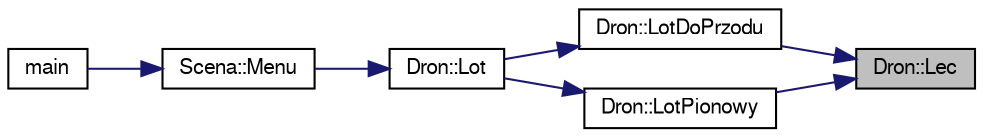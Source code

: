 digraph "Dron::Lec"
{
 // LATEX_PDF_SIZE
  edge [fontname="FreeSans",fontsize="10",labelfontname="FreeSans",labelfontsize="10"];
  node [fontname="FreeSans",fontsize="10",shape=record];
  rankdir="RL";
  Node1 [label="Dron::Lec",height=0.2,width=0.4,color="black", fillcolor="grey75", style="filled", fontcolor="black",tooltip="nowe metody realizujace lot"];
  Node1 -> Node2 [dir="back",color="midnightblue",fontsize="10",style="solid",fontname="FreeSans"];
  Node2 [label="Dron::LotDoPrzodu",height=0.2,width=0.4,color="black", fillcolor="white", style="filled",URL="$a00106.html#a09b0c45f6b8e6642a231744656e52db9",tooltip="Metoda realizujaca lot do przodu drona."];
  Node2 -> Node3 [dir="back",color="midnightblue",fontsize="10",style="solid",fontname="FreeSans"];
  Node3 [label="Dron::Lot",height=0.2,width=0.4,color="black", fillcolor="white", style="filled",URL="$a00106.html#a904f1ed9e3a3298a7e85619260de5a1f",tooltip="Metoda realizujaca cala animacje lotu drona."];
  Node3 -> Node4 [dir="back",color="midnightblue",fontsize="10",style="solid",fontname="FreeSans"];
  Node4 [label="Scena::Menu",height=0.2,width=0.4,color="black", fillcolor="white", style="filled",URL="$a00134.html#aba5cd9be3daabe70b47768fb56d9484f",tooltip="Metody obslugujace dzialanie sceny."];
  Node4 -> Node5 [dir="back",color="midnightblue",fontsize="10",style="solid",fontname="FreeSans"];
  Node5 [label="main",height=0.2,width=0.4,color="black", fillcolor="white", style="filled",URL="$a00077.html#ae66f6b31b5ad750f1fe042a706a4e3d4",tooltip=" "];
  Node1 -> Node6 [dir="back",color="midnightblue",fontsize="10",style="solid",fontname="FreeSans"];
  Node6 [label="Dron::LotPionowy",height=0.2,width=0.4,color="black", fillcolor="white", style="filled",URL="$a00106.html#a86d7fab7b926930274de0ee8eebbb0f0",tooltip=" "];
  Node6 -> Node3 [dir="back",color="midnightblue",fontsize="10",style="solid",fontname="FreeSans"];
}
